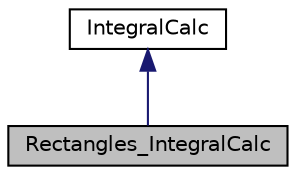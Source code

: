digraph "Rectangles_IntegralCalc"
{
  edge [fontname="Helvetica",fontsize="10",labelfontname="Helvetica",labelfontsize="10"];
  node [fontname="Helvetica",fontsize="10",shape=record];
  Node2 [label="Rectangles_IntegralCalc",height=0.2,width=0.4,color="black", fillcolor="grey75", style="filled", fontcolor="black"];
  Node3 -> Node2 [dir="back",color="midnightblue",fontsize="10",style="solid"];
  Node3 [label="IntegralCalc",height=0.2,width=0.4,color="black", fillcolor="white", style="filled",URL="$class_integral_calc.html"];
}
